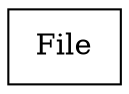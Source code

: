 strict digraph class_diagram {
  rankdir=LR;
  TypeFile[
    label="File",
    URL="File.html",
    tooltip="com.sekati.net.File",
    shape="record"
  ];
}
